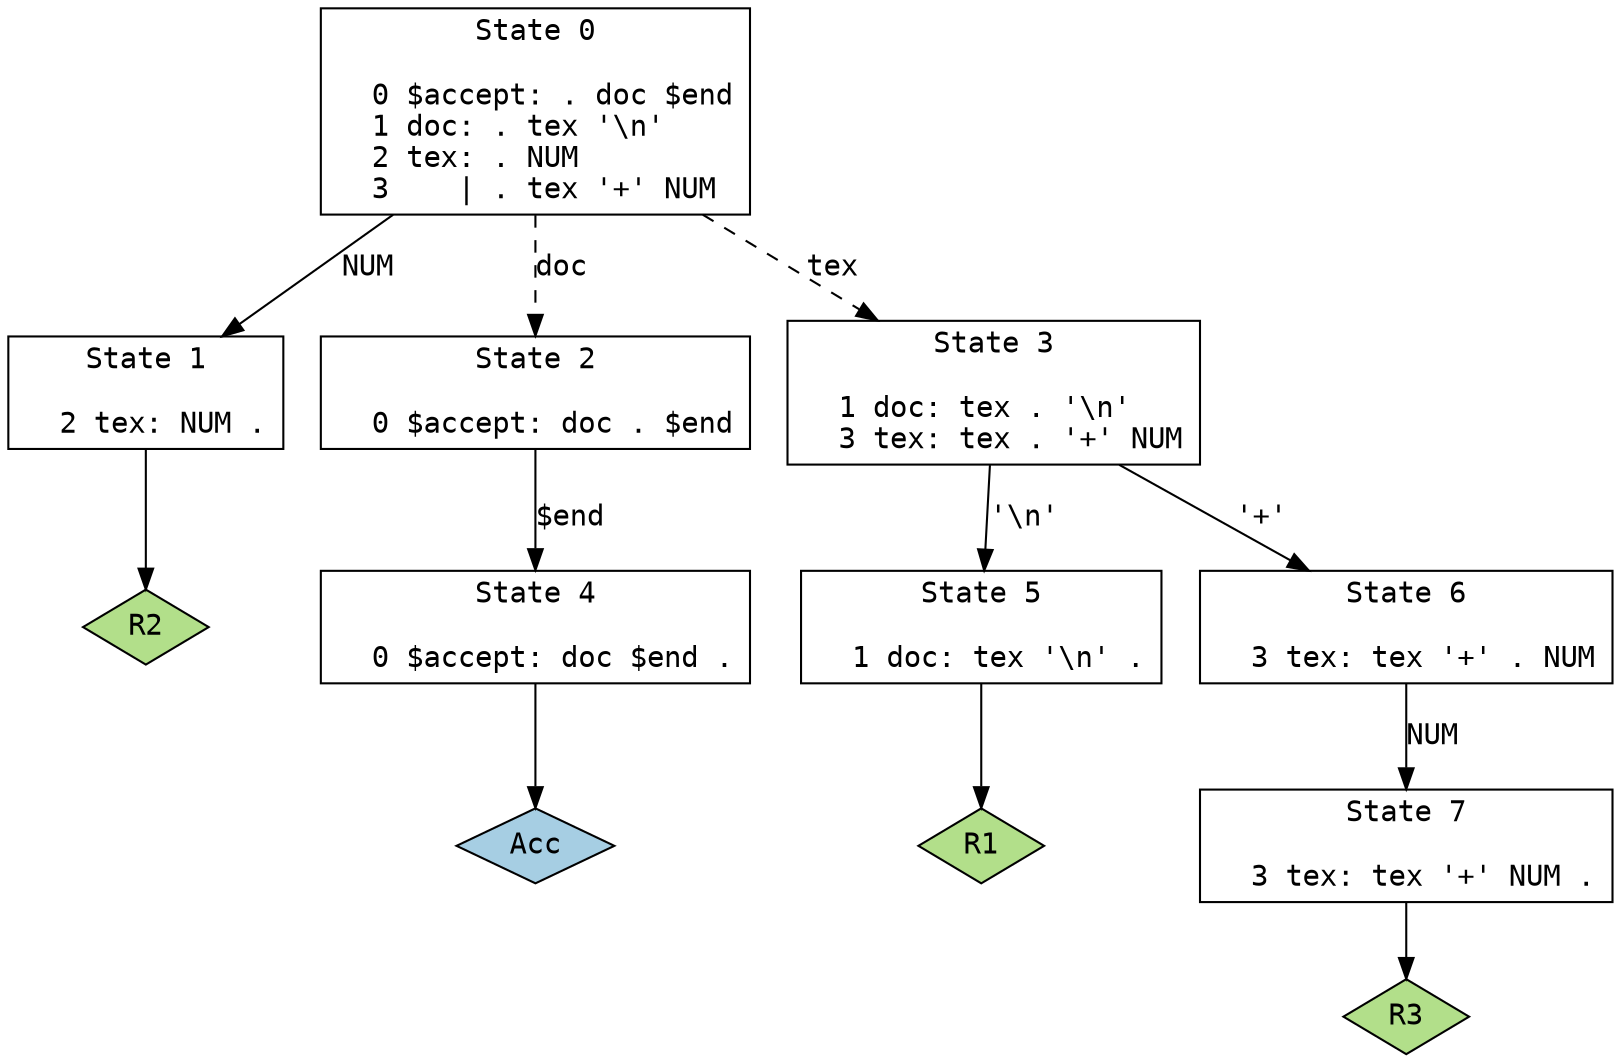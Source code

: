 // Generated by GNU Bison 3.0.4.
// Report bugs to <bug-bison@gnu.org>.
// Home page: <http://www.gnu.org/software/bison/>.

digraph "grammar.y"
{
  node [fontname = courier, shape = box, colorscheme = paired6]
  edge [fontname = courier]

  0 [label="State 0\n\l  0 $accept: . doc $end\l  1 doc: . tex '\\n'\l  2 tex: . NUM\l  3    | . tex '+' NUM\l"]
  0 -> 1 [style=solid label="NUM"]
  0 -> 2 [style=dashed label="doc"]
  0 -> 3 [style=dashed label="tex"]
  1 [label="State 1\n\l  2 tex: NUM .\l"]
  1 -> "1R2" [style=solid]
 "1R2" [label="R2", fillcolor=3, shape=diamond, style=filled]
  2 [label="State 2\n\l  0 $accept: doc . $end\l"]
  2 -> 4 [style=solid label="$end"]
  3 [label="State 3\n\l  1 doc: tex . '\\n'\l  3 tex: tex . '+' NUM\l"]
  3 -> 5 [style=solid label="'\\n'"]
  3 -> 6 [style=solid label="'+'"]
  4 [label="State 4\n\l  0 $accept: doc $end .\l"]
  4 -> "4R0" [style=solid]
 "4R0" [label="Acc", fillcolor=1, shape=diamond, style=filled]
  5 [label="State 5\n\l  1 doc: tex '\\n' .\l"]
  5 -> "5R1" [style=solid]
 "5R1" [label="R1", fillcolor=3, shape=diamond, style=filled]
  6 [label="State 6\n\l  3 tex: tex '+' . NUM\l"]
  6 -> 7 [style=solid label="NUM"]
  7 [label="State 7\n\l  3 tex: tex '+' NUM .\l"]
  7 -> "7R3" [style=solid]
 "7R3" [label="R3", fillcolor=3, shape=diamond, style=filled]
}
